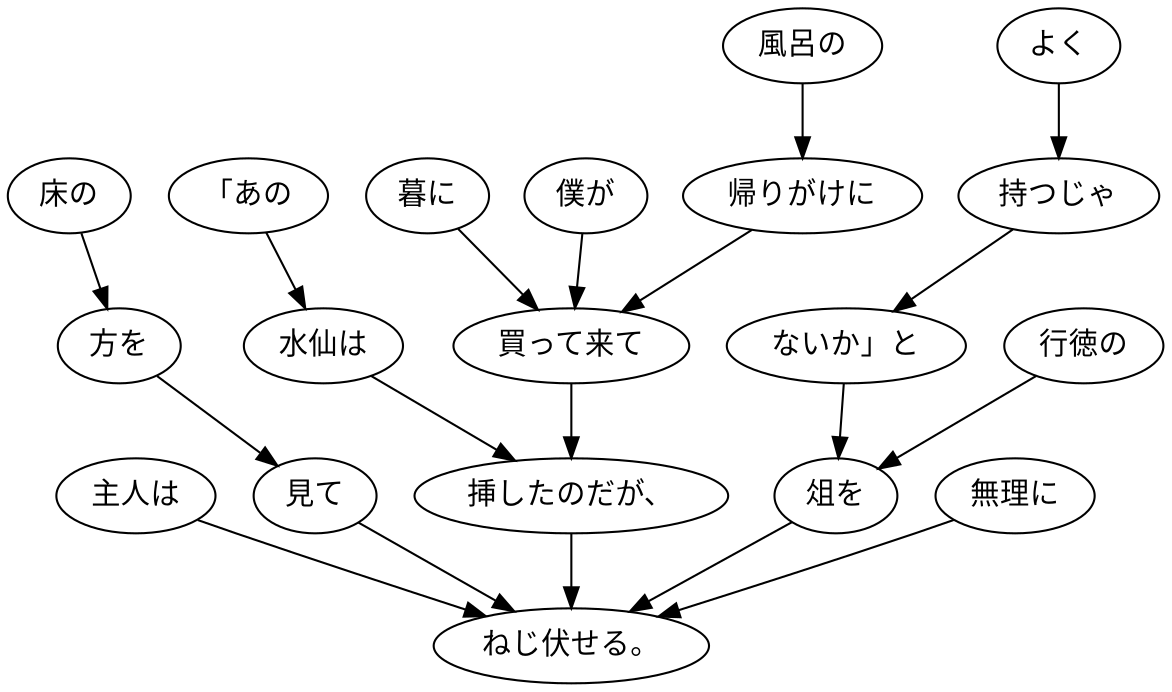 digraph graph1036 {
	node0 [label="主人は"];
	node1 [label="床の"];
	node2 [label="方を"];
	node3 [label="見て"];
	node4 [label="「あの"];
	node5 [label="水仙は"];
	node6 [label="暮に"];
	node7 [label="僕が"];
	node8 [label="風呂の"];
	node9 [label="帰りがけに"];
	node10 [label="買って来て"];
	node11 [label="挿したのだが、"];
	node12 [label="よく"];
	node13 [label="持つじゃ"];
	node14 [label="ないか」と"];
	node15 [label="行徳の"];
	node16 [label="俎を"];
	node17 [label="無理に"];
	node18 [label="ねじ伏せる。"];
	node0 -> node18;
	node1 -> node2;
	node2 -> node3;
	node3 -> node18;
	node4 -> node5;
	node5 -> node11;
	node6 -> node10;
	node7 -> node10;
	node8 -> node9;
	node9 -> node10;
	node10 -> node11;
	node11 -> node18;
	node12 -> node13;
	node13 -> node14;
	node14 -> node16;
	node15 -> node16;
	node16 -> node18;
	node17 -> node18;
}
